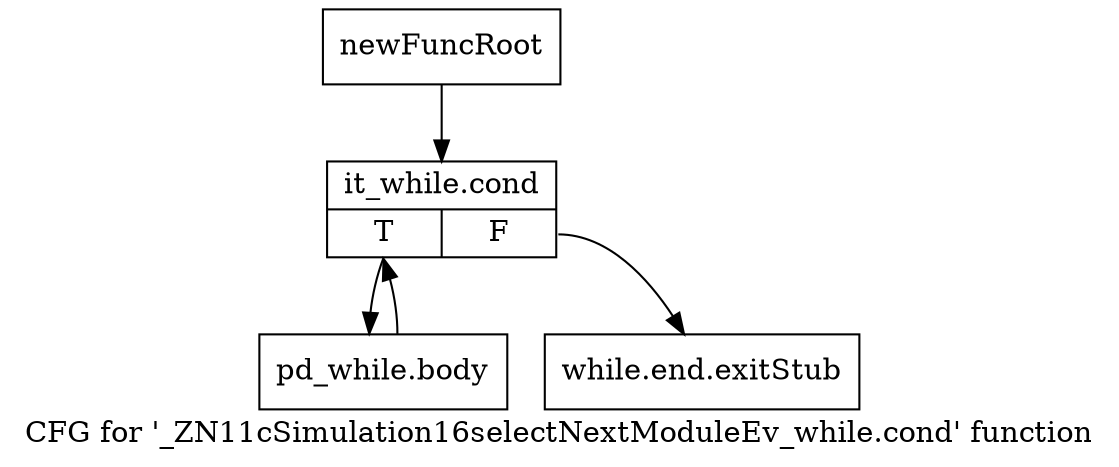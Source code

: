 digraph "CFG for '_ZN11cSimulation16selectNextModuleEv_while.cond' function" {
	label="CFG for '_ZN11cSimulation16selectNextModuleEv_while.cond' function";

	Node0x21af7c0 [shape=record,label="{newFuncRoot}"];
	Node0x21af7c0 -> Node0x21afc30;
	Node0x21af810 [shape=record,label="{while.end.exitStub}"];
	Node0x21afc30 [shape=record,label="{it_while.cond|{<s0>T|<s1>F}}"];
	Node0x21afc30:s0 -> Node0x21afc80;
	Node0x21afc30:s1 -> Node0x21af810;
	Node0x21afc80 [shape=record,label="{pd_while.body}"];
	Node0x21afc80 -> Node0x21afc30;
}
